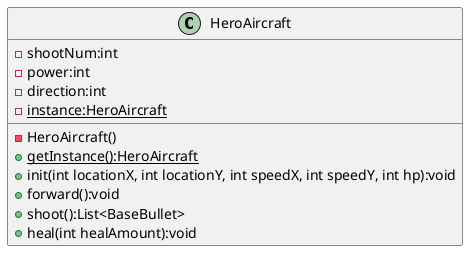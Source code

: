 @startuml
'https://plantuml.com/class-diagram

class HeroAircraft {
    - shootNum:int
    - power:int
    - direction:int
    - {static}instance:HeroAircraft
    - HeroAircraft()
    + {static}getInstance():HeroAircraft
    + init(int locationX, int locationY, int speedX, int speedY, int hp):void
    + forward():void
    + shoot():List<BaseBullet>
    + heal(int healAmount):void
}

@enduml